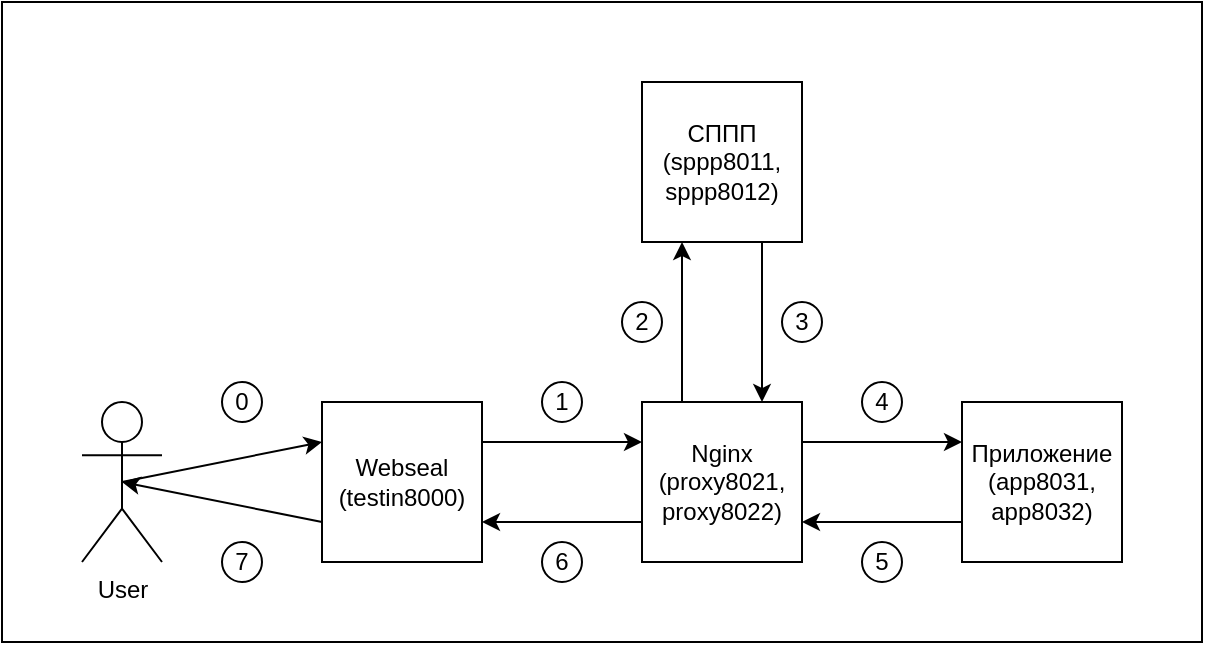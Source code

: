<mxfile version="13.0.2" type="device"><diagram name="Page-1" id="929967ad-93f9-6ef4-fab6-5d389245f69c"><mxGraphModel dx="632" dy="685" grid="1" gridSize="10" guides="1" tooltips="1" connect="1" arrows="1" fold="1" page="1" pageScale="1.5" pageWidth="1169" pageHeight="826" background="none" math="0" shadow="0"><root><mxCell id="0" style=";html=1;"/><mxCell id="1" style=";html=1;" parent="0"/><mxCell id="PneqRM25gQfIVDr9euUK-34" value="" style="whiteSpace=wrap;html=1;" parent="1" vertex="1"><mxGeometry x="40" y="80" width="600" height="320" as="geometry"/></mxCell><mxCell id="PneqRM25gQfIVDr9euUK-2" value="СППП&lt;br&gt;(sppp8011,&lt;br&gt;sppp8012)" style="rounded=0;whiteSpace=wrap;html=1;" parent="1" vertex="1"><mxGeometry x="360" y="120" width="80" height="80" as="geometry"/></mxCell><mxCell id="PneqRM25gQfIVDr9euUK-3" value="" style="endArrow=classic;html=1;exitX=1;exitY=0.25;exitDx=0;exitDy=0;entryX=0;entryY=0.25;entryDx=0;entryDy=0;" parent="1" source="PneqRM25gQfIVDr9euUK-4" target="PneqRM25gQfIVDr9euUK-6" edge="1"><mxGeometry width="50" height="50" relative="1" as="geometry"><mxPoint x="440" y="120" as="sourcePoint"/><mxPoint x="560" y="330" as="targetPoint"/></mxGeometry></mxCell><mxCell id="PneqRM25gQfIVDr9euUK-4" value="Webseal&lt;br&gt;(testin8000)" style="rounded=0;whiteSpace=wrap;html=1;" parent="1" vertex="1"><mxGeometry x="200" y="280" width="80" height="80" as="geometry"/></mxCell><mxCell id="PneqRM25gQfIVDr9euUK-5" value="Приложение&lt;br&gt;(app8031,&lt;br&gt;app8032)" style="rounded=0;whiteSpace=wrap;html=1;" parent="1" vertex="1"><mxGeometry x="520" y="280" width="80" height="80" as="geometry"/></mxCell><mxCell id="PneqRM25gQfIVDr9euUK-6" value="Nginx&lt;br&gt;(proxy8021,&lt;br&gt;proxy8022)" style="rounded=0;whiteSpace=wrap;html=1;" parent="1" vertex="1"><mxGeometry x="360" y="280" width="80" height="80" as="geometry"/></mxCell><mxCell id="PneqRM25gQfIVDr9euUK-7" value="" style="endArrow=classic;html=1;entryX=0.75;entryY=0;entryDx=0;entryDy=0;exitX=0.75;exitY=1;exitDx=0;exitDy=0;" parent="1" source="PneqRM25gQfIVDr9euUK-2" target="PneqRM25gQfIVDr9euUK-6" edge="1"><mxGeometry width="50" height="50" relative="1" as="geometry"><mxPoint x="380" y="180" as="sourcePoint"/><mxPoint x="430" y="130" as="targetPoint"/></mxGeometry></mxCell><mxCell id="PneqRM25gQfIVDr9euUK-8" value="" style="endArrow=classic;html=1;entryX=0;entryY=0.25;entryDx=0;entryDy=0;exitX=1;exitY=0.25;exitDx=0;exitDy=0;" parent="1" source="PneqRM25gQfIVDr9euUK-6" target="PneqRM25gQfIVDr9euUK-5" edge="1"><mxGeometry width="50" height="50" relative="1" as="geometry"><mxPoint x="480" y="140" as="sourcePoint"/><mxPoint x="530" y="95" as="targetPoint"/></mxGeometry></mxCell><mxCell id="PneqRM25gQfIVDr9euUK-9" value="" style="endArrow=classic;html=1;exitX=0.25;exitY=0;exitDx=0;exitDy=0;entryX=0.25;entryY=1;entryDx=0;entryDy=0;" parent="1" source="PneqRM25gQfIVDr9euUK-6" target="PneqRM25gQfIVDr9euUK-2" edge="1"><mxGeometry width="50" height="50" relative="1" as="geometry"><mxPoint x="380" y="180" as="sourcePoint"/><mxPoint x="430" y="130" as="targetPoint"/></mxGeometry></mxCell><mxCell id="PneqRM25gQfIVDr9euUK-10" value="" style="endArrow=classic;html=1;entryX=1;entryY=0.75;entryDx=0;entryDy=0;exitX=0;exitY=0.75;exitDx=0;exitDy=0;" parent="1" source="PneqRM25gQfIVDr9euUK-5" target="PneqRM25gQfIVDr9euUK-6" edge="1"><mxGeometry width="50" height="50" relative="1" as="geometry"><mxPoint x="380" y="180" as="sourcePoint"/><mxPoint x="430" y="130" as="targetPoint"/></mxGeometry></mxCell><mxCell id="PneqRM25gQfIVDr9euUK-11" value="" style="endArrow=classic;html=1;entryX=1;entryY=0.75;entryDx=0;entryDy=0;exitX=0;exitY=0.75;exitDx=0;exitDy=0;" parent="1" source="PneqRM25gQfIVDr9euUK-6" target="PneqRM25gQfIVDr9euUK-4" edge="1"><mxGeometry width="50" height="50" relative="1" as="geometry"><mxPoint x="380" y="180" as="sourcePoint"/><mxPoint x="430" y="130" as="targetPoint"/></mxGeometry></mxCell><mxCell id="PneqRM25gQfIVDr9euUK-12" value="User" style="shape=umlActor;verticalLabelPosition=bottom;labelBackgroundColor=#ffffff;verticalAlign=top;html=1;outlineConnect=0;" parent="1" vertex="1"><mxGeometry x="80" y="280" width="40" height="80" as="geometry"/></mxCell><mxCell id="PneqRM25gQfIVDr9euUK-23" value="1" style="ellipse;whiteSpace=wrap;html=1;aspect=fixed;" parent="1" vertex="1"><mxGeometry x="310" y="270" width="20" height="20" as="geometry"/></mxCell><mxCell id="PneqRM25gQfIVDr9euUK-26" value="3" style="ellipse;whiteSpace=wrap;html=1;aspect=fixed;" parent="1" vertex="1"><mxGeometry x="430" y="230" width="20" height="20" as="geometry"/></mxCell><mxCell id="PneqRM25gQfIVDr9euUK-27" value="2" style="ellipse;whiteSpace=wrap;html=1;aspect=fixed;" parent="1" vertex="1"><mxGeometry x="350" y="230" width="20" height="20" as="geometry"/></mxCell><mxCell id="PneqRM25gQfIVDr9euUK-28" value="6" style="ellipse;whiteSpace=wrap;html=1;aspect=fixed;" parent="1" vertex="1"><mxGeometry x="310" y="350" width="20" height="20" as="geometry"/></mxCell><mxCell id="PneqRM25gQfIVDr9euUK-29" value="5" style="ellipse;whiteSpace=wrap;html=1;aspect=fixed;" parent="1" vertex="1"><mxGeometry x="470" y="350" width="20" height="20" as="geometry"/></mxCell><mxCell id="PneqRM25gQfIVDr9euUK-32" value="4" style="ellipse;whiteSpace=wrap;html=1;aspect=fixed;" parent="1" vertex="1"><mxGeometry x="470" y="270" width="20" height="20" as="geometry"/></mxCell><mxCell id="R_9Yj24YnDh1QXs0hRlS-3" value="0" style="ellipse;whiteSpace=wrap;html=1;aspect=fixed;" parent="1" vertex="1"><mxGeometry x="150" y="270" width="20" height="20" as="geometry"/></mxCell><mxCell id="R_9Yj24YnDh1QXs0hRlS-4" value="" style="endArrow=classic;html=1;entryX=0;entryY=0.25;entryDx=0;entryDy=0;exitX=0.5;exitY=0.5;exitDx=0;exitDy=0;exitPerimeter=0;" parent="1" source="PneqRM25gQfIVDr9euUK-12" target="PneqRM25gQfIVDr9euUK-4" edge="1"><mxGeometry width="50" height="50" relative="1" as="geometry"><mxPoint x="230" y="440" as="sourcePoint"/><mxPoint x="170" y="450" as="targetPoint"/></mxGeometry></mxCell><mxCell id="R_9Yj24YnDh1QXs0hRlS-5" value="" style="endArrow=classic;html=1;entryX=0.5;entryY=0.5;entryDx=0;entryDy=0;exitX=0;exitY=0.75;exitDx=0;exitDy=0;entryPerimeter=0;" parent="1" source="PneqRM25gQfIVDr9euUK-4" target="PneqRM25gQfIVDr9euUK-12" edge="1"><mxGeometry width="50" height="50" relative="1" as="geometry"><mxPoint x="130" y="436" as="sourcePoint"/><mxPoint x="210" y="420" as="targetPoint"/></mxGeometry></mxCell><mxCell id="R_9Yj24YnDh1QXs0hRlS-6" value="7" style="ellipse;whiteSpace=wrap;html=1;aspect=fixed;" parent="1" vertex="1"><mxGeometry x="150" y="350" width="20" height="20" as="geometry"/></mxCell></root></mxGraphModel></diagram></mxfile>
